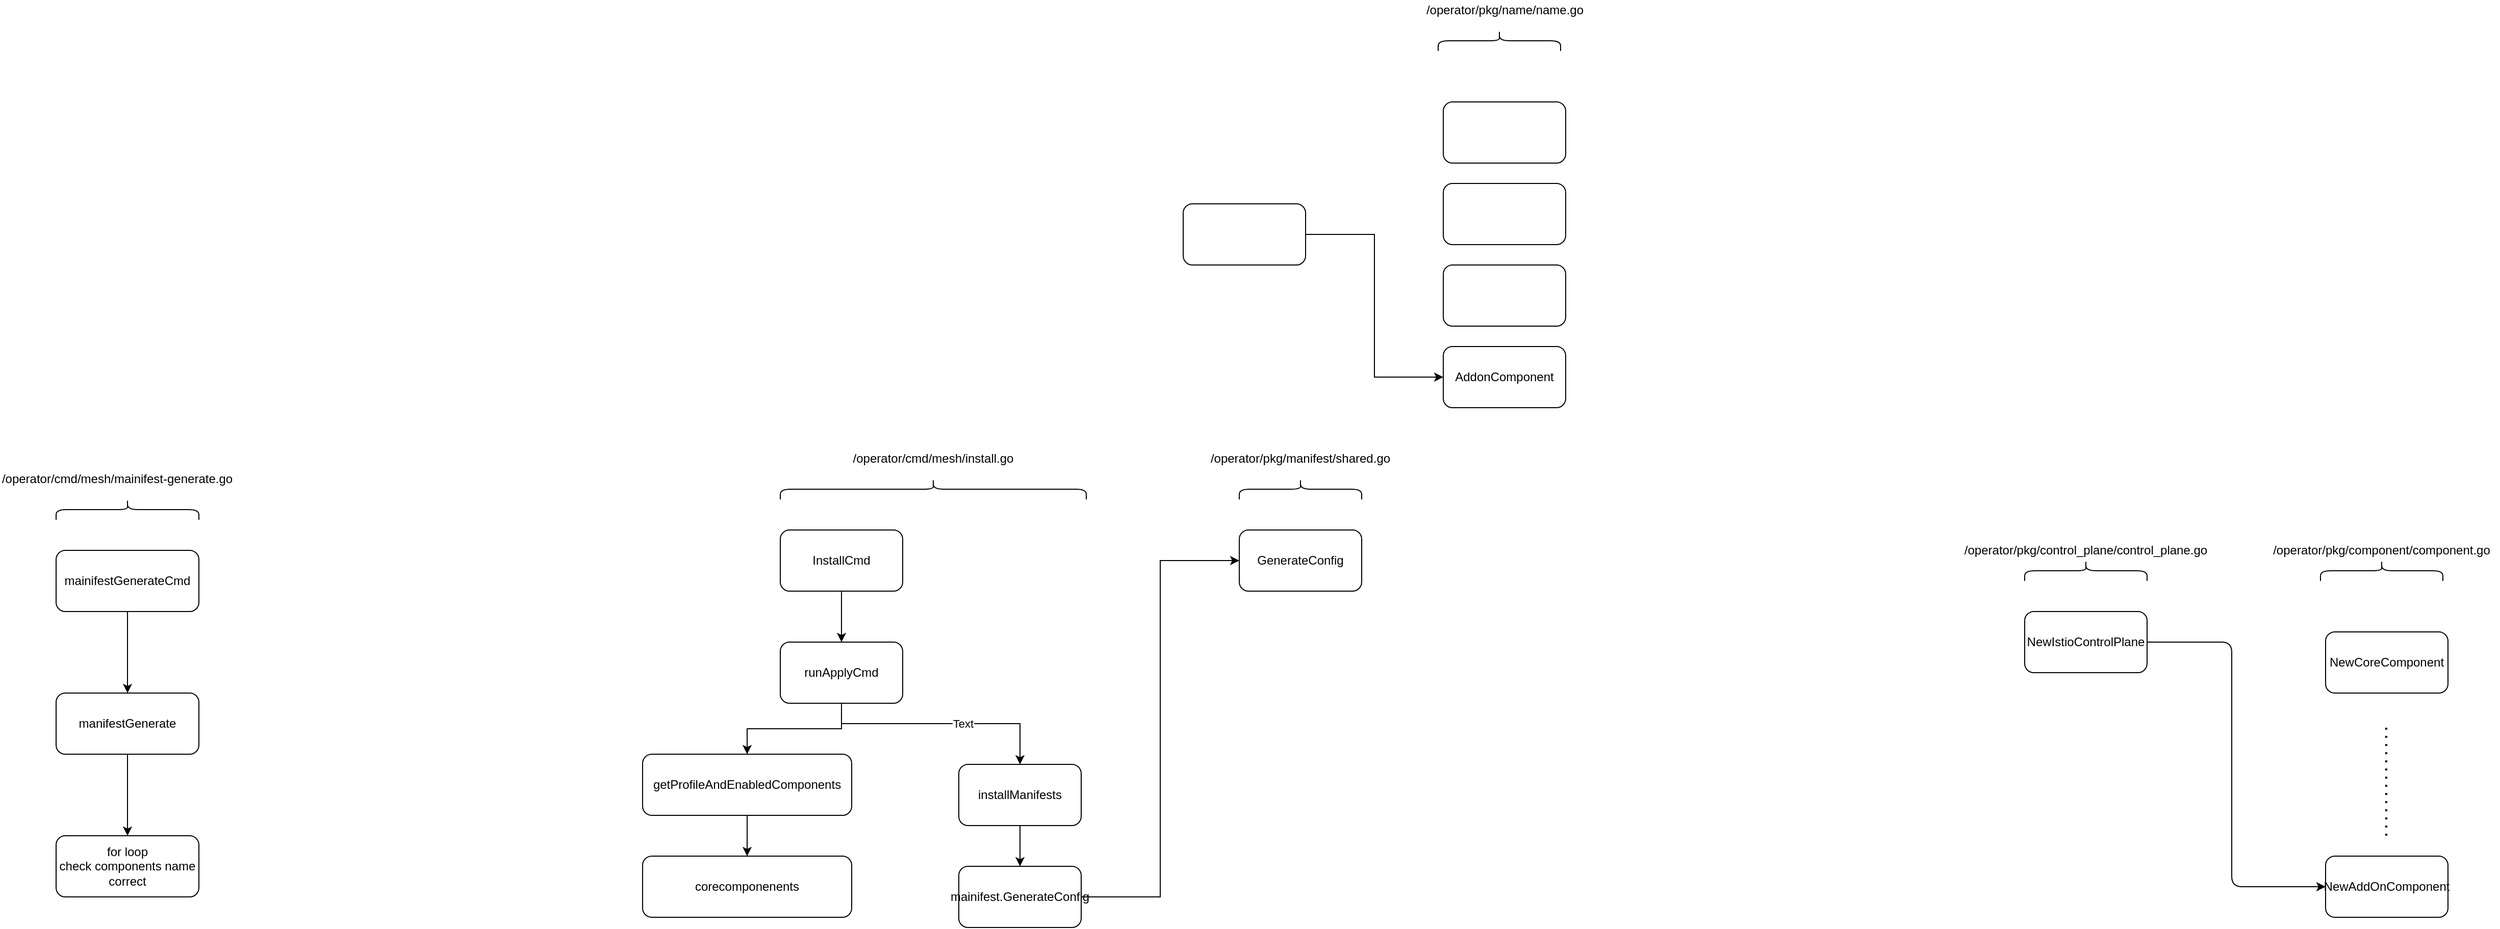 <mxfile version="14.2.9" type="github">
  <diagram id="7o489i0pje3uB_N5l4-V" name="Page-1">
    <mxGraphModel dx="2620" dy="1659" grid="1" gridSize="10" guides="1" tooltips="1" connect="1" arrows="1" fold="1" page="1" pageScale="1" pageWidth="850" pageHeight="1100" math="0" shadow="0">
      <root>
        <mxCell id="0" />
        <mxCell id="1" parent="0" />
        <mxCell id="V-ExJGWKOxF-PHGw7d-I-7" style="edgeStyle=orthogonalEdgeStyle;rounded=0;orthogonalLoop=1;jettySize=auto;html=1;entryX=0;entryY=0.5;entryDx=0;entryDy=0;" parent="1" source="V-ExJGWKOxF-PHGw7d-I-1" target="V-ExJGWKOxF-PHGw7d-I-6" edge="1">
          <mxGeometry relative="1" as="geometry" />
        </mxCell>
        <mxCell id="V-ExJGWKOxF-PHGw7d-I-1" value="" style="rounded=1;whiteSpace=wrap;html=1;" parent="1" vertex="1">
          <mxGeometry x="160" y="-310" width="120" height="60" as="geometry" />
        </mxCell>
        <mxCell id="V-ExJGWKOxF-PHGw7d-I-2" value="" style="rounded=1;whiteSpace=wrap;html=1;" parent="1" vertex="1">
          <mxGeometry x="415" y="-410" width="120" height="60" as="geometry" />
        </mxCell>
        <mxCell id="V-ExJGWKOxF-PHGw7d-I-4" value="" style="rounded=1;whiteSpace=wrap;html=1;" parent="1" vertex="1">
          <mxGeometry x="415" y="-330" width="120" height="60" as="geometry" />
        </mxCell>
        <mxCell id="V-ExJGWKOxF-PHGw7d-I-5" value="" style="rounded=1;whiteSpace=wrap;html=1;" parent="1" vertex="1">
          <mxGeometry x="415" y="-250" width="120" height="60" as="geometry" />
        </mxCell>
        <mxCell id="V-ExJGWKOxF-PHGw7d-I-6" value="AddonComponent" style="rounded=1;whiteSpace=wrap;html=1;" parent="1" vertex="1">
          <mxGeometry x="415" y="-170" width="120" height="60" as="geometry" />
        </mxCell>
        <mxCell id="V-ExJGWKOxF-PHGw7d-I-8" value="" style="shape=curlyBracket;whiteSpace=wrap;html=1;rounded=1;rotation=90;" parent="1" vertex="1">
          <mxGeometry x="460" y="-530" width="20" height="120" as="geometry" />
        </mxCell>
        <mxCell id="V-ExJGWKOxF-PHGw7d-I-9" value="/operator/pkg/name/name.go" style="text;html=1;strokeColor=none;fillColor=none;align=center;verticalAlign=middle;whiteSpace=wrap;rounded=0;" parent="1" vertex="1">
          <mxGeometry x="377.5" y="-510" width="195" height="20" as="geometry" />
        </mxCell>
        <mxCell id="V-ExJGWKOxF-PHGw7d-I-10" value="/operator/pkg/component/component.go" style="text;html=1;strokeColor=none;fillColor=none;align=center;verticalAlign=middle;whiteSpace=wrap;rounded=0;" parent="1" vertex="1">
          <mxGeometry x="1220" y="20" width="230" height="20" as="geometry" />
        </mxCell>
        <mxCell id="V-ExJGWKOxF-PHGw7d-I-11" value="" style="shape=curlyBracket;whiteSpace=wrap;html=1;rounded=1;rotation=90;" parent="1" vertex="1">
          <mxGeometry x="1325" y="-10" width="20" height="120" as="geometry" />
        </mxCell>
        <mxCell id="V-ExJGWKOxF-PHGw7d-I-12" value="NewCoreComponent" style="rounded=1;whiteSpace=wrap;html=1;" parent="1" vertex="1">
          <mxGeometry x="1280" y="110" width="120" height="60" as="geometry" />
        </mxCell>
        <mxCell id="V-ExJGWKOxF-PHGw7d-I-13" value="NewAddOnComponent" style="rounded=1;whiteSpace=wrap;html=1;" parent="1" vertex="1">
          <mxGeometry x="1280" y="330" width="120" height="60" as="geometry" />
        </mxCell>
        <mxCell id="V-ExJGWKOxF-PHGw7d-I-14" value="" style="endArrow=none;dashed=1;html=1;dashPattern=1 3;strokeWidth=2;" parent="1" edge="1">
          <mxGeometry width="50" height="50" relative="1" as="geometry">
            <mxPoint x="1339.5" y="310" as="sourcePoint" />
            <mxPoint x="1339.5" y="200" as="targetPoint" />
            <Array as="points">
              <mxPoint x="1339.5" y="270" />
            </Array>
          </mxGeometry>
        </mxCell>
        <mxCell id="V-ExJGWKOxF-PHGw7d-I-15" value="NewIstioControlPlane" style="rounded=1;whiteSpace=wrap;html=1;" parent="1" vertex="1">
          <mxGeometry x="985" y="90" width="120" height="60" as="geometry" />
        </mxCell>
        <mxCell id="V-ExJGWKOxF-PHGw7d-I-16" value="/operator/pkg/control_plane/control_plane.go" style="text;html=1;strokeColor=none;fillColor=none;align=center;verticalAlign=middle;whiteSpace=wrap;rounded=0;" parent="1" vertex="1">
          <mxGeometry x="930" y="20" width="230" height="20" as="geometry" />
        </mxCell>
        <mxCell id="V-ExJGWKOxF-PHGw7d-I-17" value="" style="shape=curlyBracket;whiteSpace=wrap;html=1;rounded=1;rotation=90;" parent="1" vertex="1">
          <mxGeometry x="1035" y="-10" width="20" height="120" as="geometry" />
        </mxCell>
        <mxCell id="V-ExJGWKOxF-PHGw7d-I-19" value="" style="edgeStyle=elbowEdgeStyle;elbow=horizontal;endArrow=classic;html=1;exitX=1;exitY=0.5;exitDx=0;exitDy=0;entryX=0;entryY=0.5;entryDx=0;entryDy=0;" parent="1" source="V-ExJGWKOxF-PHGw7d-I-15" target="V-ExJGWKOxF-PHGw7d-I-13" edge="1">
          <mxGeometry width="50" height="50" relative="1" as="geometry">
            <mxPoint x="1100" y="210" as="sourcePoint" />
            <mxPoint x="1150" y="160" as="targetPoint" />
            <Array as="points">
              <mxPoint x="1188" y="280" />
            </Array>
          </mxGeometry>
        </mxCell>
        <mxCell id="V-ExJGWKOxF-PHGw7d-I-20" value="/operator/cmd/mesh/install.go" style="text;html=1;strokeColor=none;fillColor=none;align=center;verticalAlign=middle;whiteSpace=wrap;rounded=0;" parent="1" vertex="1">
          <mxGeometry x="-200" y="-70" width="230" height="20" as="geometry" />
        </mxCell>
        <mxCell id="V-ExJGWKOxF-PHGw7d-I-21" value="" style="shape=curlyBracket;whiteSpace=wrap;html=1;rounded=1;rotation=90;" parent="1" vertex="1">
          <mxGeometry x="-95" y="-180" width="20" height="300" as="geometry" />
        </mxCell>
        <mxCell id="V-ExJGWKOxF-PHGw7d-I-34" value="" style="edgeStyle=orthogonalEdgeStyle;rounded=0;orthogonalLoop=1;jettySize=auto;html=1;" parent="1" source="V-ExJGWKOxF-PHGw7d-I-22" target="V-ExJGWKOxF-PHGw7d-I-33" edge="1">
          <mxGeometry relative="1" as="geometry" />
        </mxCell>
        <mxCell id="V-ExJGWKOxF-PHGw7d-I-22" value="installManifests" style="rounded=1;whiteSpace=wrap;html=1;" parent="1" vertex="1">
          <mxGeometry x="-60" y="240" width="120" height="60" as="geometry" />
        </mxCell>
        <mxCell id="V-ExJGWKOxF-PHGw7d-I-28" value="" style="edgeStyle=orthogonalEdgeStyle;rounded=0;orthogonalLoop=1;jettySize=auto;html=1;" parent="1" source="V-ExJGWKOxF-PHGw7d-I-24" target="V-ExJGWKOxF-PHGw7d-I-22" edge="1">
          <mxGeometry relative="1" as="geometry">
            <Array as="points">
              <mxPoint x="-175" y="200" />
              <mxPoint y="200" />
            </Array>
          </mxGeometry>
        </mxCell>
        <mxCell id="KO8tKw-9YHDL1ZiFUtLR-4" value="Text" style="edgeLabel;html=1;align=center;verticalAlign=middle;resizable=0;points=[];" vertex="1" connectable="0" parent="V-ExJGWKOxF-PHGw7d-I-28">
          <mxGeometry x="0.18" relative="1" as="geometry">
            <mxPoint as="offset" />
          </mxGeometry>
        </mxCell>
        <mxCell id="V-ExJGWKOxF-PHGw7d-I-30" style="edgeStyle=orthogonalEdgeStyle;rounded=0;orthogonalLoop=1;jettySize=auto;html=1;entryX=0.5;entryY=0;entryDx=0;entryDy=0;" parent="1" source="V-ExJGWKOxF-PHGw7d-I-24" target="V-ExJGWKOxF-PHGw7d-I-29" edge="1">
          <mxGeometry relative="1" as="geometry" />
        </mxCell>
        <mxCell id="V-ExJGWKOxF-PHGw7d-I-24" value="runApplyCmd" style="rounded=1;whiteSpace=wrap;html=1;" parent="1" vertex="1">
          <mxGeometry x="-235" y="120" width="120" height="60" as="geometry" />
        </mxCell>
        <mxCell id="V-ExJGWKOxF-PHGw7d-I-27" value="" style="edgeStyle=orthogonalEdgeStyle;rounded=0;orthogonalLoop=1;jettySize=auto;html=1;" parent="1" source="V-ExJGWKOxF-PHGw7d-I-25" target="V-ExJGWKOxF-PHGw7d-I-24" edge="1">
          <mxGeometry relative="1" as="geometry" />
        </mxCell>
        <mxCell id="V-ExJGWKOxF-PHGw7d-I-25" value="InstallCmd" style="rounded=1;whiteSpace=wrap;html=1;" parent="1" vertex="1">
          <mxGeometry x="-235" y="10" width="120" height="60" as="geometry" />
        </mxCell>
        <mxCell id="V-ExJGWKOxF-PHGw7d-I-32" value="" style="edgeStyle=orthogonalEdgeStyle;rounded=0;orthogonalLoop=1;jettySize=auto;html=1;" parent="1" source="V-ExJGWKOxF-PHGw7d-I-29" target="V-ExJGWKOxF-PHGw7d-I-31" edge="1">
          <mxGeometry relative="1" as="geometry" />
        </mxCell>
        <mxCell id="V-ExJGWKOxF-PHGw7d-I-29" value="getProfileAndEnabledComponents" style="rounded=1;whiteSpace=wrap;html=1;" parent="1" vertex="1">
          <mxGeometry x="-370" y="230" width="205" height="60" as="geometry" />
        </mxCell>
        <mxCell id="V-ExJGWKOxF-PHGw7d-I-31" value="corecomponenents" style="rounded=1;whiteSpace=wrap;html=1;" parent="1" vertex="1">
          <mxGeometry x="-370" y="330" width="205" height="60" as="geometry" />
        </mxCell>
        <mxCell id="V-ExJGWKOxF-PHGw7d-I-38" style="edgeStyle=orthogonalEdgeStyle;rounded=0;orthogonalLoop=1;jettySize=auto;html=1;entryX=0;entryY=0.5;entryDx=0;entryDy=0;" parent="1" source="V-ExJGWKOxF-PHGw7d-I-33" target="V-ExJGWKOxF-PHGw7d-I-37" edge="1">
          <mxGeometry relative="1" as="geometry" />
        </mxCell>
        <mxCell id="V-ExJGWKOxF-PHGw7d-I-33" value="mainifest.GenerateConfig" style="whiteSpace=wrap;html=1;rounded=1;" parent="1" vertex="1">
          <mxGeometry x="-60" y="340" width="120" height="60" as="geometry" />
        </mxCell>
        <mxCell id="V-ExJGWKOxF-PHGw7d-I-35" value="/operator/pkg/manifest/shared.go" style="text;html=1;strokeColor=none;fillColor=none;align=center;verticalAlign=middle;whiteSpace=wrap;rounded=0;" parent="1" vertex="1">
          <mxGeometry x="160" y="-70" width="230" height="20" as="geometry" />
        </mxCell>
        <mxCell id="V-ExJGWKOxF-PHGw7d-I-36" value="" style="shape=curlyBracket;whiteSpace=wrap;html=1;rounded=1;rotation=90;" parent="1" vertex="1">
          <mxGeometry x="265" y="-90" width="20" height="120" as="geometry" />
        </mxCell>
        <mxCell id="V-ExJGWKOxF-PHGw7d-I-37" value="GenerateConfig" style="rounded=1;whiteSpace=wrap;html=1;" parent="1" vertex="1">
          <mxGeometry x="215" y="10" width="120" height="60" as="geometry" />
        </mxCell>
        <mxCell id="KO8tKw-9YHDL1ZiFUtLR-10" value="" style="shape=curlyBracket;whiteSpace=wrap;html=1;rounded=1;rotation=90;" vertex="1" parent="1">
          <mxGeometry x="-885" y="-80" width="20" height="140" as="geometry" />
        </mxCell>
        <mxCell id="KO8tKw-9YHDL1ZiFUtLR-11" value="" style="edgeStyle=orthogonalEdgeStyle;rounded=0;orthogonalLoop=1;jettySize=auto;html=1;" edge="1" parent="1" source="KO8tKw-9YHDL1ZiFUtLR-12" target="KO8tKw-9YHDL1ZiFUtLR-14">
          <mxGeometry relative="1" as="geometry" />
        </mxCell>
        <mxCell id="KO8tKw-9YHDL1ZiFUtLR-12" value="mainifestGenerateCmd" style="rounded=1;whiteSpace=wrap;html=1;" vertex="1" parent="1">
          <mxGeometry x="-945" y="30" width="140" height="60" as="geometry" />
        </mxCell>
        <mxCell id="KO8tKw-9YHDL1ZiFUtLR-13" value="/operator/cmd/mesh/mainifest-generate.go" style="text;html=1;strokeColor=none;fillColor=none;align=center;verticalAlign=middle;whiteSpace=wrap;rounded=0;" vertex="1" parent="1">
          <mxGeometry x="-1000" y="-50" width="230" height="20" as="geometry" />
        </mxCell>
        <mxCell id="KO8tKw-9YHDL1ZiFUtLR-16" value="" style="edgeStyle=orthogonalEdgeStyle;rounded=0;orthogonalLoop=1;jettySize=auto;html=1;" edge="1" parent="1" source="KO8tKw-9YHDL1ZiFUtLR-14" target="KO8tKw-9YHDL1ZiFUtLR-15">
          <mxGeometry relative="1" as="geometry" />
        </mxCell>
        <mxCell id="KO8tKw-9YHDL1ZiFUtLR-14" value="manifestGenerate" style="rounded=1;whiteSpace=wrap;html=1;" vertex="1" parent="1">
          <mxGeometry x="-945" y="170" width="140" height="60" as="geometry" />
        </mxCell>
        <mxCell id="KO8tKw-9YHDL1ZiFUtLR-15" value="for loop&lt;br&gt;check components name&lt;br&gt;correct" style="rounded=1;whiteSpace=wrap;html=1;" vertex="1" parent="1">
          <mxGeometry x="-945" y="310" width="140" height="60" as="geometry" />
        </mxCell>
      </root>
    </mxGraphModel>
  </diagram>
</mxfile>
